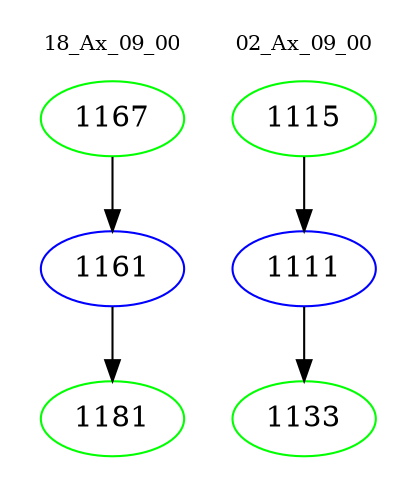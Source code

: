 digraph{
subgraph cluster_0 {
color = white
label = "18_Ax_09_00";
fontsize=10;
T0_1167 [label="1167", color="green"]
T0_1167 -> T0_1161 [color="black"]
T0_1161 [label="1161", color="blue"]
T0_1161 -> T0_1181 [color="black"]
T0_1181 [label="1181", color="green"]
}
subgraph cluster_1 {
color = white
label = "02_Ax_09_00";
fontsize=10;
T1_1115 [label="1115", color="green"]
T1_1115 -> T1_1111 [color="black"]
T1_1111 [label="1111", color="blue"]
T1_1111 -> T1_1133 [color="black"]
T1_1133 [label="1133", color="green"]
}
}
